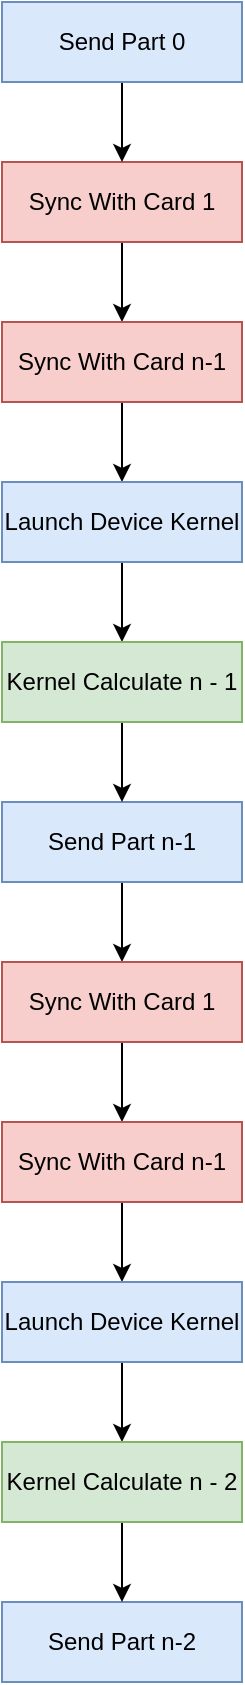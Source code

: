 <mxfile version="21.2.9" type="github">
  <diagram name="Page-1" id="kcoj7SUnzO-zrf9t933n">
    <mxGraphModel dx="2358" dy="1304" grid="1" gridSize="10" guides="1" tooltips="1" connect="1" arrows="1" fold="1" page="1" pageScale="1" pageWidth="850" pageHeight="1100" math="0" shadow="0">
      <root>
        <mxCell id="0" />
        <mxCell id="1" parent="0" />
        <mxCell id="iUeTFIqM4jbIZcsDObde-7" value="" style="edgeStyle=orthogonalEdgeStyle;rounded=0;orthogonalLoop=1;jettySize=auto;html=1;" edge="1" parent="1" source="iUeTFIqM4jbIZcsDObde-1" target="iUeTFIqM4jbIZcsDObde-2">
          <mxGeometry relative="1" as="geometry" />
        </mxCell>
        <mxCell id="iUeTFIqM4jbIZcsDObde-1" value="Sync With Card 1" style="rounded=0;whiteSpace=wrap;html=1;fillColor=#f8cecc;strokeColor=#b85450;" vertex="1" parent="1">
          <mxGeometry x="40" y="200" width="120" height="40" as="geometry" />
        </mxCell>
        <mxCell id="iUeTFIqM4jbIZcsDObde-5" value="" style="edgeStyle=orthogonalEdgeStyle;rounded=0;orthogonalLoop=1;jettySize=auto;html=1;" edge="1" parent="1" source="iUeTFIqM4jbIZcsDObde-2" target="iUeTFIqM4jbIZcsDObde-3">
          <mxGeometry relative="1" as="geometry" />
        </mxCell>
        <mxCell id="iUeTFIqM4jbIZcsDObde-2" value="Sync With Card n-1" style="rounded=0;whiteSpace=wrap;html=1;fillColor=#f8cecc;strokeColor=#b85450;" vertex="1" parent="1">
          <mxGeometry x="40" y="280" width="120" height="40" as="geometry" />
        </mxCell>
        <mxCell id="iUeTFIqM4jbIZcsDObde-11" value="" style="edgeStyle=orthogonalEdgeStyle;rounded=0;orthogonalLoop=1;jettySize=auto;html=1;" edge="1" parent="1" source="iUeTFIqM4jbIZcsDObde-3" target="iUeTFIqM4jbIZcsDObde-10">
          <mxGeometry relative="1" as="geometry" />
        </mxCell>
        <mxCell id="iUeTFIqM4jbIZcsDObde-3" value="Launch Device Kernel" style="rounded=0;whiteSpace=wrap;html=1;fillColor=#dae8fc;strokeColor=#6c8ebf;" vertex="1" parent="1">
          <mxGeometry x="40" y="360" width="120" height="40" as="geometry" />
        </mxCell>
        <mxCell id="iUeTFIqM4jbIZcsDObde-17" value="" style="edgeStyle=orthogonalEdgeStyle;rounded=0;orthogonalLoop=1;jettySize=auto;html=1;" edge="1" parent="1" source="iUeTFIqM4jbIZcsDObde-4" target="iUeTFIqM4jbIZcsDObde-13">
          <mxGeometry relative="1" as="geometry" />
        </mxCell>
        <mxCell id="iUeTFIqM4jbIZcsDObde-4" value="Send Part n-1" style="rounded=0;whiteSpace=wrap;html=1;fillColor=#dae8fc;strokeColor=#6c8ebf;" vertex="1" parent="1">
          <mxGeometry x="40" y="520" width="120" height="40" as="geometry" />
        </mxCell>
        <mxCell id="iUeTFIqM4jbIZcsDObde-9" value="" style="edgeStyle=orthogonalEdgeStyle;rounded=0;orthogonalLoop=1;jettySize=auto;html=1;" edge="1" parent="1" source="iUeTFIqM4jbIZcsDObde-8" target="iUeTFIqM4jbIZcsDObde-1">
          <mxGeometry relative="1" as="geometry" />
        </mxCell>
        <mxCell id="iUeTFIqM4jbIZcsDObde-8" value="Send Part 0" style="rounded=0;whiteSpace=wrap;html=1;fillColor=#dae8fc;strokeColor=#6c8ebf;" vertex="1" parent="1">
          <mxGeometry x="40" y="120" width="120" height="40" as="geometry" />
        </mxCell>
        <mxCell id="iUeTFIqM4jbIZcsDObde-12" value="" style="edgeStyle=orthogonalEdgeStyle;rounded=0;orthogonalLoop=1;jettySize=auto;html=1;" edge="1" parent="1" source="iUeTFIqM4jbIZcsDObde-10" target="iUeTFIqM4jbIZcsDObde-4">
          <mxGeometry relative="1" as="geometry" />
        </mxCell>
        <mxCell id="iUeTFIqM4jbIZcsDObde-10" value="Kernel Calculate n - 1" style="rounded=0;whiteSpace=wrap;html=1;fillColor=#d5e8d4;strokeColor=#82b366;" vertex="1" parent="1">
          <mxGeometry x="40" y="440" width="120" height="40" as="geometry" />
        </mxCell>
        <mxCell id="iUeTFIqM4jbIZcsDObde-18" value="" style="edgeStyle=orthogonalEdgeStyle;rounded=0;orthogonalLoop=1;jettySize=auto;html=1;" edge="1" parent="1" source="iUeTFIqM4jbIZcsDObde-13" target="iUeTFIqM4jbIZcsDObde-15">
          <mxGeometry relative="1" as="geometry" />
        </mxCell>
        <mxCell id="iUeTFIqM4jbIZcsDObde-13" value="Sync With Card 1" style="rounded=0;whiteSpace=wrap;html=1;fillColor=#f8cecc;strokeColor=#b85450;" vertex="1" parent="1">
          <mxGeometry x="40" y="600" width="120" height="40" as="geometry" />
        </mxCell>
        <mxCell id="iUeTFIqM4jbIZcsDObde-14" value="" style="edgeStyle=orthogonalEdgeStyle;rounded=0;orthogonalLoop=1;jettySize=auto;html=1;" edge="1" parent="1" source="iUeTFIqM4jbIZcsDObde-15" target="iUeTFIqM4jbIZcsDObde-16">
          <mxGeometry relative="1" as="geometry" />
        </mxCell>
        <mxCell id="iUeTFIqM4jbIZcsDObde-15" value="Sync With Card n-1" style="rounded=0;whiteSpace=wrap;html=1;fillColor=#f8cecc;strokeColor=#b85450;" vertex="1" parent="1">
          <mxGeometry x="40" y="680" width="120" height="40" as="geometry" />
        </mxCell>
        <mxCell id="iUeTFIqM4jbIZcsDObde-22" value="" style="edgeStyle=orthogonalEdgeStyle;rounded=0;orthogonalLoop=1;jettySize=auto;html=1;" edge="1" parent="1" source="iUeTFIqM4jbIZcsDObde-16" target="iUeTFIqM4jbIZcsDObde-21">
          <mxGeometry relative="1" as="geometry" />
        </mxCell>
        <mxCell id="iUeTFIqM4jbIZcsDObde-16" value="Launch Device Kernel" style="rounded=0;whiteSpace=wrap;html=1;fillColor=#dae8fc;strokeColor=#6c8ebf;" vertex="1" parent="1">
          <mxGeometry x="40" y="760" width="120" height="40" as="geometry" />
        </mxCell>
        <mxCell id="iUeTFIqM4jbIZcsDObde-19" value="Send Part n-2" style="rounded=0;whiteSpace=wrap;html=1;fillColor=#dae8fc;strokeColor=#6c8ebf;" vertex="1" parent="1">
          <mxGeometry x="40" y="920" width="120" height="40" as="geometry" />
        </mxCell>
        <mxCell id="iUeTFIqM4jbIZcsDObde-20" value="" style="edgeStyle=orthogonalEdgeStyle;rounded=0;orthogonalLoop=1;jettySize=auto;html=1;" edge="1" parent="1" source="iUeTFIqM4jbIZcsDObde-21" target="iUeTFIqM4jbIZcsDObde-19">
          <mxGeometry relative="1" as="geometry" />
        </mxCell>
        <mxCell id="iUeTFIqM4jbIZcsDObde-21" value="Kernel Calculate n - 2" style="rounded=0;whiteSpace=wrap;html=1;fillColor=#d5e8d4;strokeColor=#82b366;" vertex="1" parent="1">
          <mxGeometry x="40" y="840" width="120" height="40" as="geometry" />
        </mxCell>
      </root>
    </mxGraphModel>
  </diagram>
</mxfile>
